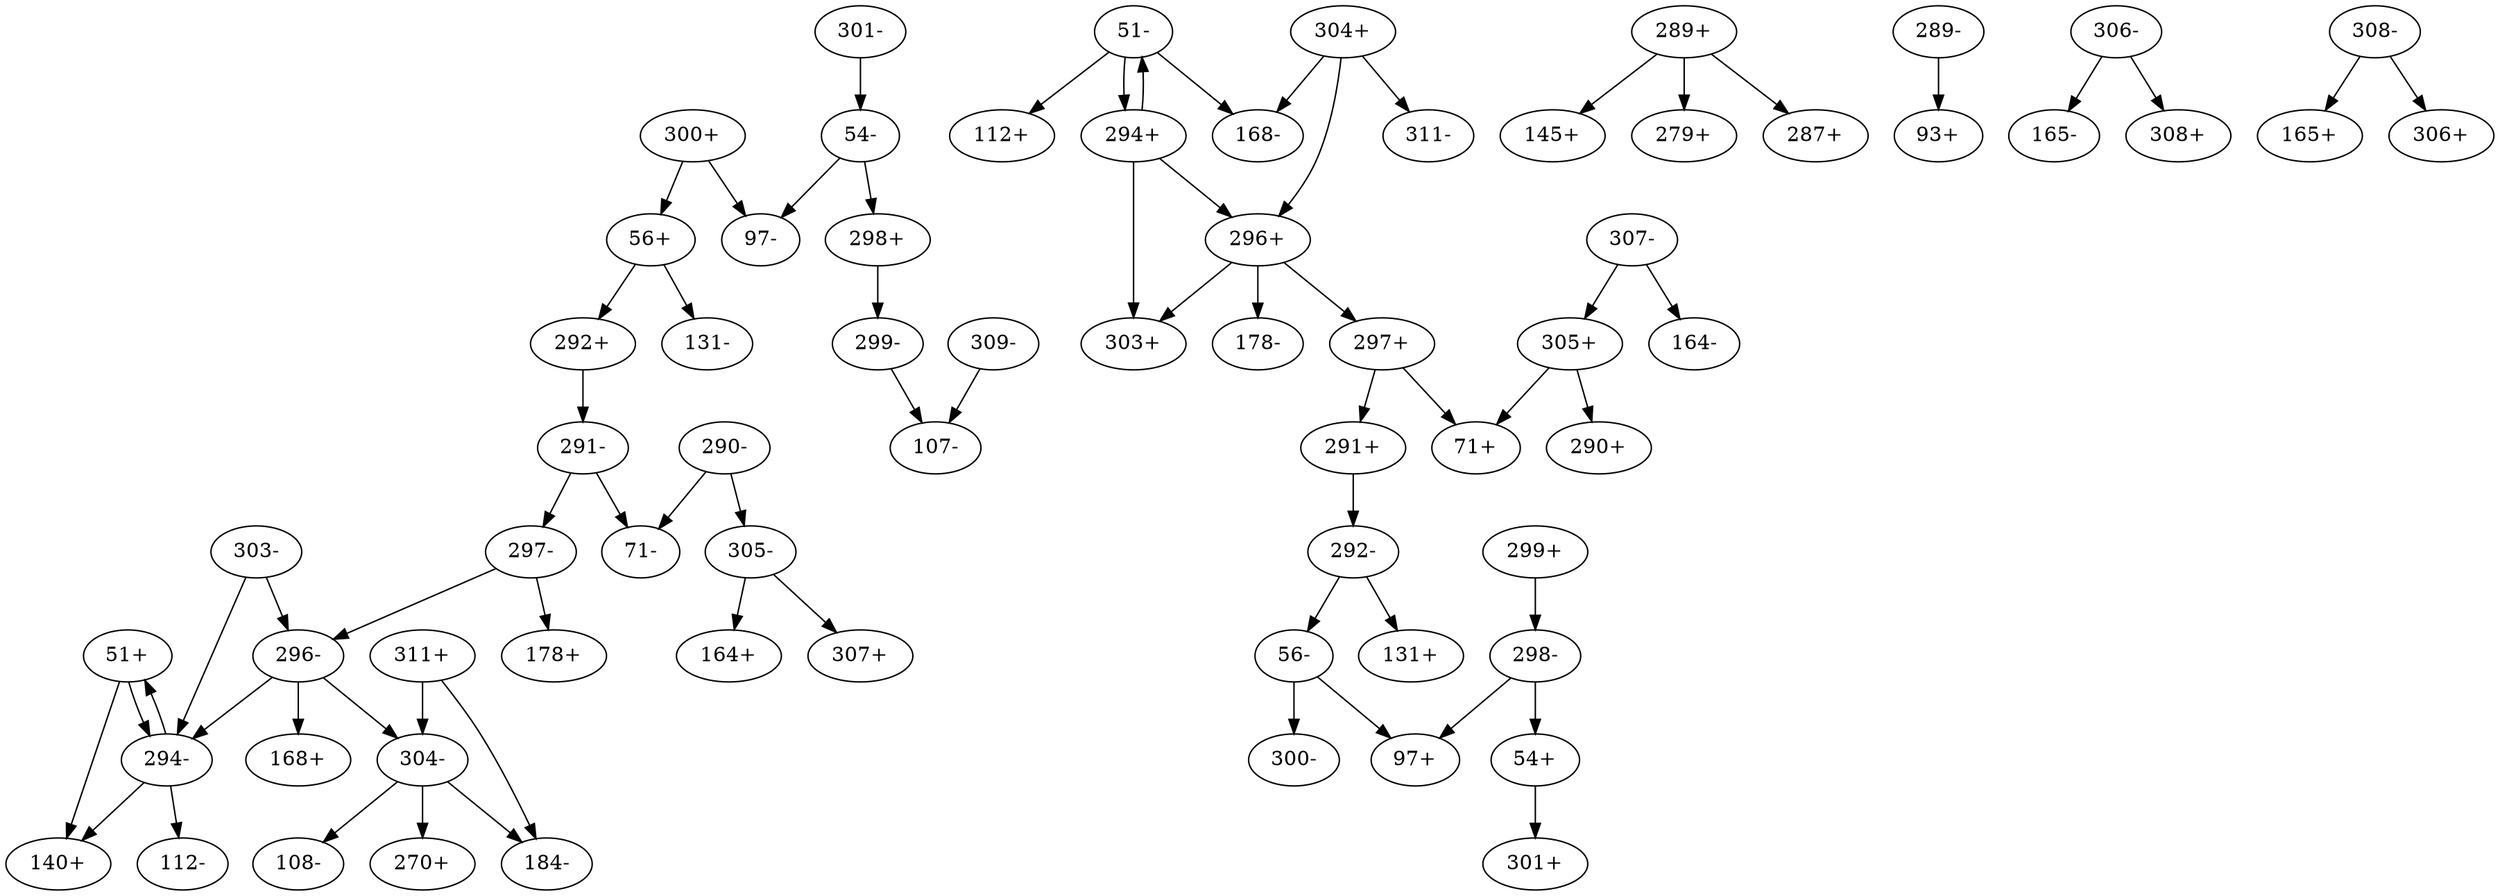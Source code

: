 digraph dist {
graph [k=96 s=1000 n=10]
"51+" -> "140+" [d=-19 e=14.6 n=85]
"51+" -> "294-" [d=-1105 e=21.6 n=39]
"51-" -> "112+" [d=-101 e=12.9 n=110]
"51-" -> "168-" [d=-42 e=31.8 n=18]
"51-" -> "294+" [d=-64 e=36.1 n=14]
"54+" -> "301+" [d=-137852 e=17.6 n=59]
"54-" -> "97-" [d=-118 e=10.9 n=153]
"54-" -> "298+" [d=74 e=28.1 n=23]
"56+" -> "131-" [d=-95 e=18.2 n=55]
"56+" -> "292+" [d=-90 e=12.3 n=120]
"56-" -> "97+" [d=-144 e=11.2 n=145]
"56-" -> "300-" [d=51 e=26.0 n=27]
"289+" -> "145+" [d=134 e=38.9 n=12]
"289+" -> "279+" [d=135 e=30.2 n=20]
"289+" -> "287+" [d=-141 e=5.2 n=672]
"289-" -> "93+" [d=-88 e=10.5 n=166]
"290-" -> "71-" [d=-93 e=12.1 n=124]
"290-" -> "305-" [d=-27 e=26.5 n=26]
"291+" -> "292-" [d=-872 e=42.7 n=10]
"291-" -> "71-" [d=-122 e=13.2 n=104]
"291-" -> "297-" [d=-8 e=21.6 n=39]
"292+" -> "291-" [d=-872 e=42.7 n=10]
"292-" -> "56-" [d=-90 e=12.3 n=120]
"292-" -> "131+" [d=-121 e=22.8 n=35]
"294+" -> "51-" [d=-1105 e=21.6 n=39]
"294+" -> "296+" [d=-1673 e=13.7 n=97]
"294+" -> "303+" [d=42 e=25.5 n=28]
"294-" -> "51+" [d=-64 e=36.1 n=14]
"294-" -> "112-" [d=-105 e=13.7 n=97]
"294-" -> "140+" [d=-5000 e=22.8 n=35]
"296+" -> "178-" [d=-107 e=15.3 n=78]
"296+" -> "297+" [d=-36 e=16.5 n=67]
"296+" -> "303+" [d=-216292 e=11.2 n=145]
"296-" -> "168+" [d=-151 e=29.4 n=21]
"296-" -> "294-" [d=-1673 e=13.7 n=97]
"296-" -> "304-" [d=-131 e=11.1 n=147]
"297+" -> "71+" [d=-98 e=11.4 n=141]
"297+" -> "291+" [d=-8 e=21.6 n=39]
"297-" -> "178+" [d=-24 e=14.2 n=90]
"297-" -> "296-" [d=-36 e=16.5 n=67]
"298+" -> "299-" [d=-981 e=42.7 n=10]
"298-" -> "54+" [d=74 e=28.1 n=23]
"298-" -> "97+" [d=-114 e=10.7 n=160]
"299+" -> "298-" [d=-981 e=42.7 n=10]
"299-" -> "107-" [d=-120 e=11.3 n=143]
"300+" -> "56+" [d=51 e=26.0 n=27]
"300+" -> "97-" [d=-104 e=11.4 n=141]
"301-" -> "54-" [d=-137852 e=17.6 n=59]
"303-" -> "294-" [d=42 e=25.5 n=28]
"303-" -> "296-" [d=-216292 e=11.2 n=145]
"304+" -> "168-" [d=-131 e=25.1 n=29]
"304+" -> "296+" [d=-131 e=11.1 n=147]
"304+" -> "311-" [d=-2819 e=21.3 n=40]
"304-" -> "108-" [d=102 e=42.7 n=10]
"304-" -> "184-" [d=-542 e=23.5 n=33]
"304-" -> "270+" [d=-104 e=10.6 n=161]
"305+" -> "71+" [d=-88 e=12.3 n=120]
"305+" -> "290+" [d=-27 e=26.5 n=26]
"305-" -> "164+" [d=-43 e=23.8 n=32]
"305-" -> "307+" [d=-93 e=11.2 n=145]
"306-" -> "165-" [d=-130 e=13.8 n=96]
"306-" -> "308+" [d=-21 e=18.5 n=53]
"307-" -> "164-" [d=-73 e=26.5 n=26]
"307-" -> "305+" [d=-93 e=11.2 n=145]
"308-" -> "165+" [d=-101 e=11.4 n=141]
"308-" -> "306+" [d=-21 e=18.5 n=53]
"309-" -> "107-" [d=-113 e=11.2 n=145]
"311+" -> "184-" [d=38 e=14.7 n=84]
"311+" -> "304-" [d=-2819 e=21.3 n=40]
}

